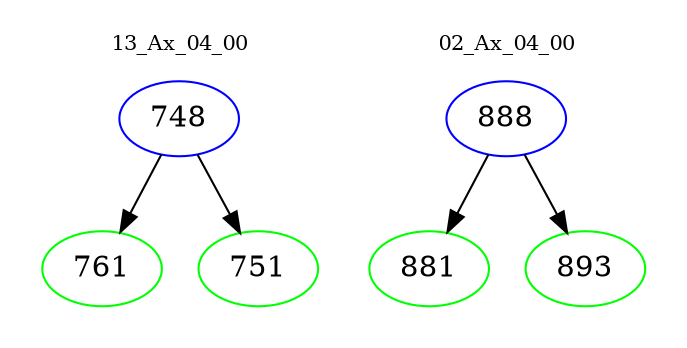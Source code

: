 digraph{
subgraph cluster_0 {
color = white
label = "13_Ax_04_00";
fontsize=10;
T0_748 [label="748", color="blue"]
T0_748 -> T0_761 [color="black"]
T0_761 [label="761", color="green"]
T0_748 -> T0_751 [color="black"]
T0_751 [label="751", color="green"]
}
subgraph cluster_1 {
color = white
label = "02_Ax_04_00";
fontsize=10;
T1_888 [label="888", color="blue"]
T1_888 -> T1_881 [color="black"]
T1_881 [label="881", color="green"]
T1_888 -> T1_893 [color="black"]
T1_893 [label="893", color="green"]
}
}
